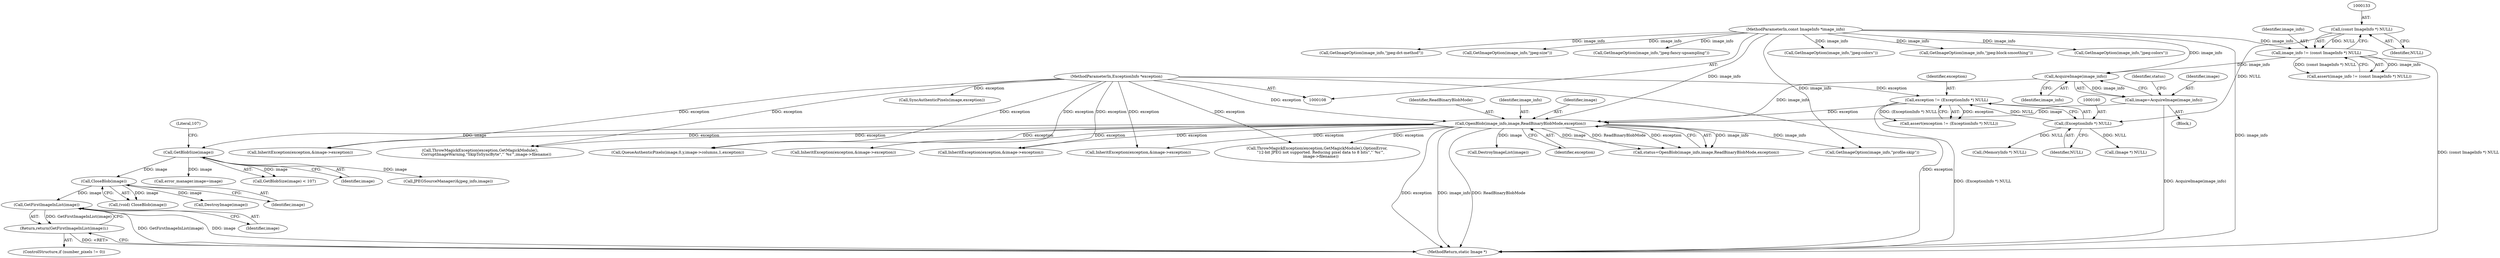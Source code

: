 digraph "0_ImageMagick_948356eec65aea91995d4b7cc487d197d2c5f602@pointer" {
"1000296" [label="(Call,GetFirstImageInList(image))"];
"1000278" [label="(Call,CloseBlob(image))"];
"1000200" [label="(Call,GetBlobSize(image))"];
"1000180" [label="(Call,OpenBlob(image_info,image,ReadBinaryBlobMode,exception))"];
"1000176" [label="(Call,AcquireImage(image_info))"];
"1000130" [label="(Call,image_info != (const ImageInfo *) NULL)"];
"1000109" [label="(MethodParameterIn,const ImageInfo *image_info)"];
"1000132" [label="(Call,(const ImageInfo *) NULL)"];
"1000174" [label="(Call,image=AcquireImage(image_info))"];
"1000157" [label="(Call,exception != (ExceptionInfo *) NULL)"];
"1000110" [label="(MethodParameterIn,ExceptionInfo *exception)"];
"1000159" [label="(Call,(ExceptionInfo *) NULL)"];
"1000295" [label="(Return,return(GetFirstImageInList(image));)"];
"1000244" [label="(Call,error_manager.image=image)"];
"1000157" [label="(Call,exception != (ExceptionInfo *) NULL)"];
"1000175" [label="(Identifier,image)"];
"1000296" [label="(Call,GetFirstImageInList(image))"];
"1000681" [label="(Call,GetImageOption(image_info,\"jpeg:colors\"))"];
"1000180" [label="(Call,OpenBlob(image_info,image,ReadBinaryBlobMode,exception))"];
"1001098" [label="(Call,InheritException(exception,&image->exception))"];
"1000706" [label="(Call,GetImageOption(image_info,\"jpeg:block-smoothing\"))"];
"1000195" [label="(Call,(Image *) NULL)"];
"1000200" [label="(Call,GetBlobSize(image))"];
"1000183" [label="(Identifier,ReadBinaryBlobMode)"];
"1000110" [label="(MethodParameterIn,ExceptionInfo *exception)"];
"1000156" [label="(Call,assert(exception != (ExceptionInfo *) NULL))"];
"1001881" [label="(MethodReturn,static Image *)"];
"1000161" [label="(Identifier,NULL)"];
"1000129" [label="(Call,assert(image_info != (const ImageInfo *) NULL))"];
"1000176" [label="(Call,AcquireImage(image_info))"];
"1000177" [label="(Identifier,image_info)"];
"1000919" [label="(Call,GetImageOption(image_info,\"jpeg:colors\"))"];
"1000192" [label="(Call,DestroyImageList(image))"];
"1000111" [label="(Block,)"];
"1000174" [label="(Call,image=AcquireImage(image_info))"];
"1000936" [label="(Call,InheritException(exception,&image->exception))"];
"1000733" [label="(Call,GetImageOption(image_info,\"jpeg:dct-method\"))"];
"1000131" [label="(Identifier,image_info)"];
"1000297" [label="(Identifier,image)"];
"1000202" [label="(Literal,107)"];
"1000134" [label="(Identifier,NULL)"];
"1001820" [label="(Call,SyncAuthenticPixels(image,exception))"];
"1000298" [label="(Call,InheritException(exception,&image->exception))"];
"1000184" [label="(Identifier,exception)"];
"1000276" [label="(Call,(void) CloseBlob(image))"];
"1000305" [label="(Call,DestroyImage(image))"];
"1000659" [label="(Call,ThrowMagickException(exception,GetMagickModule(),OptionError,\n      \"12-bit JPEG not supported. Reducing pixel data to 8 bits\",\"`%s'\",\n      image->filename))"];
"1000199" [label="(Call,GetBlobSize(image) < 107)"];
"1000201" [label="(Identifier,image)"];
"1000178" [label="(Call,status=OpenBlob(image_info,image,ReadBinaryBlobMode,exception))"];
"1000329" [label="(Call,GetImageOption(image_info,\"profile:skip\"))"];
"1000132" [label="(Call,(const ImageInfo *) NULL)"];
"1000976" [label="(Call,InheritException(exception,&image->exception))"];
"1000318" [label="(Call,JPEGSourceManager(&jpeg_info,image))"];
"1000158" [label="(Identifier,exception)"];
"1000241" [label="(Call,(MemoryInfo *) NULL)"];
"1000295" [label="(Return,return(GetFirstImageInList(image));)"];
"1000179" [label="(Identifier,status)"];
"1000278" [label="(Call,CloseBlob(image))"];
"1000130" [label="(Call,image_info != (const ImageInfo *) NULL)"];
"1000279" [label="(Identifier,image)"];
"1001410" [label="(Call,ThrowMagickException(exception,GetMagickModule(),\n          CorruptImageWarning,\"SkipToSyncByte\",\"`%s'\",image->filename))"];
"1001425" [label="(Call,QueueAuthenticPixels(image,0,y,image->columns,1,exception))"];
"1000499" [label="(Call,GetImageOption(image_info,\"jpeg:size\"))"];
"1000181" [label="(Identifier,image_info)"];
"1000815" [label="(Call,GetImageOption(image_info,\"jpeg:fancy-upsampling\"))"];
"1000159" [label="(Call,(ExceptionInfo *) NULL)"];
"1000291" [label="(ControlStructure,if (number_pixels != 0))"];
"1000182" [label="(Identifier,image)"];
"1000109" [label="(MethodParameterIn,const ImageInfo *image_info)"];
"1000296" -> "1000295"  [label="AST: "];
"1000296" -> "1000297"  [label="CFG: "];
"1000297" -> "1000296"  [label="AST: "];
"1000295" -> "1000296"  [label="CFG: "];
"1000296" -> "1001881"  [label="DDG: GetFirstImageInList(image)"];
"1000296" -> "1001881"  [label="DDG: image"];
"1000296" -> "1000295"  [label="DDG: GetFirstImageInList(image)"];
"1000278" -> "1000296"  [label="DDG: image"];
"1000278" -> "1000276"  [label="AST: "];
"1000278" -> "1000279"  [label="CFG: "];
"1000279" -> "1000278"  [label="AST: "];
"1000276" -> "1000278"  [label="CFG: "];
"1000278" -> "1000276"  [label="DDG: image"];
"1000200" -> "1000278"  [label="DDG: image"];
"1000278" -> "1000305"  [label="DDG: image"];
"1000200" -> "1000199"  [label="AST: "];
"1000200" -> "1000201"  [label="CFG: "];
"1000201" -> "1000200"  [label="AST: "];
"1000202" -> "1000200"  [label="CFG: "];
"1000200" -> "1000199"  [label="DDG: image"];
"1000180" -> "1000200"  [label="DDG: image"];
"1000200" -> "1000244"  [label="DDG: image"];
"1000200" -> "1000318"  [label="DDG: image"];
"1000180" -> "1000178"  [label="AST: "];
"1000180" -> "1000184"  [label="CFG: "];
"1000181" -> "1000180"  [label="AST: "];
"1000182" -> "1000180"  [label="AST: "];
"1000183" -> "1000180"  [label="AST: "];
"1000184" -> "1000180"  [label="AST: "];
"1000178" -> "1000180"  [label="CFG: "];
"1000180" -> "1001881"  [label="DDG: exception"];
"1000180" -> "1001881"  [label="DDG: image_info"];
"1000180" -> "1001881"  [label="DDG: ReadBinaryBlobMode"];
"1000180" -> "1000178"  [label="DDG: image_info"];
"1000180" -> "1000178"  [label="DDG: image"];
"1000180" -> "1000178"  [label="DDG: ReadBinaryBlobMode"];
"1000180" -> "1000178"  [label="DDG: exception"];
"1000176" -> "1000180"  [label="DDG: image_info"];
"1000109" -> "1000180"  [label="DDG: image_info"];
"1000174" -> "1000180"  [label="DDG: image"];
"1000157" -> "1000180"  [label="DDG: exception"];
"1000110" -> "1000180"  [label="DDG: exception"];
"1000180" -> "1000192"  [label="DDG: image"];
"1000180" -> "1000298"  [label="DDG: exception"];
"1000180" -> "1000329"  [label="DDG: image_info"];
"1000180" -> "1000659"  [label="DDG: exception"];
"1000180" -> "1000936"  [label="DDG: exception"];
"1000180" -> "1000976"  [label="DDG: exception"];
"1000180" -> "1001098"  [label="DDG: exception"];
"1000180" -> "1001410"  [label="DDG: exception"];
"1000180" -> "1001425"  [label="DDG: exception"];
"1000176" -> "1000174"  [label="AST: "];
"1000176" -> "1000177"  [label="CFG: "];
"1000177" -> "1000176"  [label="AST: "];
"1000174" -> "1000176"  [label="CFG: "];
"1000176" -> "1000174"  [label="DDG: image_info"];
"1000130" -> "1000176"  [label="DDG: image_info"];
"1000109" -> "1000176"  [label="DDG: image_info"];
"1000130" -> "1000129"  [label="AST: "];
"1000130" -> "1000132"  [label="CFG: "];
"1000131" -> "1000130"  [label="AST: "];
"1000132" -> "1000130"  [label="AST: "];
"1000129" -> "1000130"  [label="CFG: "];
"1000130" -> "1001881"  [label="DDG: (const ImageInfo *) NULL"];
"1000130" -> "1000129"  [label="DDG: image_info"];
"1000130" -> "1000129"  [label="DDG: (const ImageInfo *) NULL"];
"1000109" -> "1000130"  [label="DDG: image_info"];
"1000132" -> "1000130"  [label="DDG: NULL"];
"1000109" -> "1000108"  [label="AST: "];
"1000109" -> "1001881"  [label="DDG: image_info"];
"1000109" -> "1000329"  [label="DDG: image_info"];
"1000109" -> "1000499"  [label="DDG: image_info"];
"1000109" -> "1000681"  [label="DDG: image_info"];
"1000109" -> "1000706"  [label="DDG: image_info"];
"1000109" -> "1000733"  [label="DDG: image_info"];
"1000109" -> "1000815"  [label="DDG: image_info"];
"1000109" -> "1000919"  [label="DDG: image_info"];
"1000132" -> "1000134"  [label="CFG: "];
"1000133" -> "1000132"  [label="AST: "];
"1000134" -> "1000132"  [label="AST: "];
"1000132" -> "1000159"  [label="DDG: NULL"];
"1000174" -> "1000111"  [label="AST: "];
"1000175" -> "1000174"  [label="AST: "];
"1000179" -> "1000174"  [label="CFG: "];
"1000174" -> "1001881"  [label="DDG: AcquireImage(image_info)"];
"1000157" -> "1000156"  [label="AST: "];
"1000157" -> "1000159"  [label="CFG: "];
"1000158" -> "1000157"  [label="AST: "];
"1000159" -> "1000157"  [label="AST: "];
"1000156" -> "1000157"  [label="CFG: "];
"1000157" -> "1001881"  [label="DDG: (ExceptionInfo *) NULL"];
"1000157" -> "1000156"  [label="DDG: exception"];
"1000157" -> "1000156"  [label="DDG: (ExceptionInfo *) NULL"];
"1000110" -> "1000157"  [label="DDG: exception"];
"1000159" -> "1000157"  [label="DDG: NULL"];
"1000110" -> "1000108"  [label="AST: "];
"1000110" -> "1001881"  [label="DDG: exception"];
"1000110" -> "1000298"  [label="DDG: exception"];
"1000110" -> "1000659"  [label="DDG: exception"];
"1000110" -> "1000936"  [label="DDG: exception"];
"1000110" -> "1000976"  [label="DDG: exception"];
"1000110" -> "1001098"  [label="DDG: exception"];
"1000110" -> "1001410"  [label="DDG: exception"];
"1000110" -> "1001425"  [label="DDG: exception"];
"1000110" -> "1001820"  [label="DDG: exception"];
"1000159" -> "1000161"  [label="CFG: "];
"1000160" -> "1000159"  [label="AST: "];
"1000161" -> "1000159"  [label="AST: "];
"1000159" -> "1000195"  [label="DDG: NULL"];
"1000159" -> "1000241"  [label="DDG: NULL"];
"1000295" -> "1000291"  [label="AST: "];
"1001881" -> "1000295"  [label="CFG: "];
"1000295" -> "1001881"  [label="DDG: <RET>"];
}
